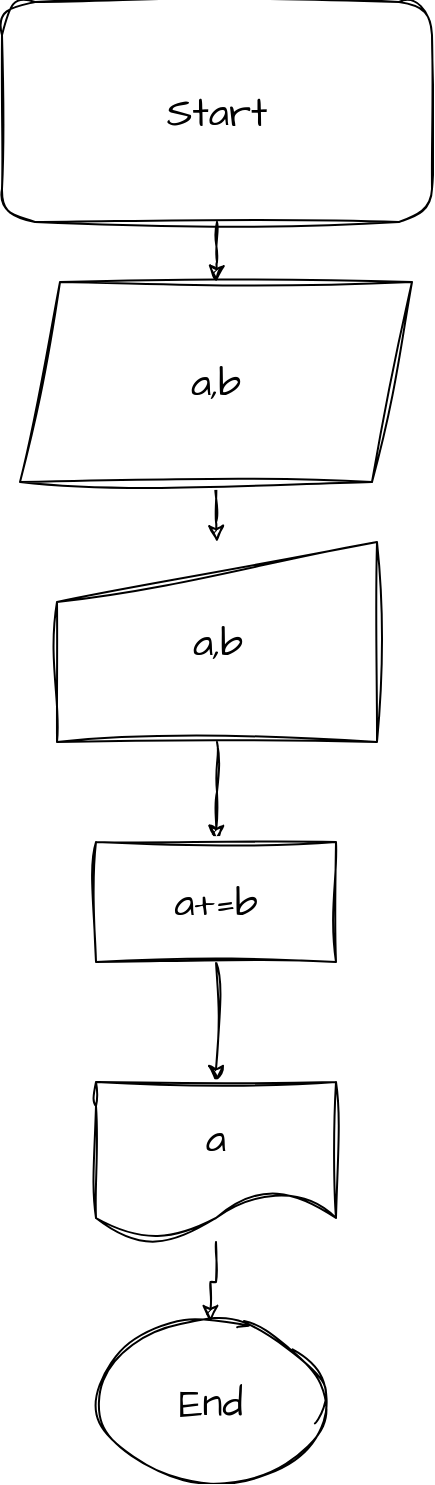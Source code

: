 <mxfile version="20.8.23" type="device"><diagram name="Page-1" id="GCuQ1Nrle9HjaigYTZJl"><mxGraphModel dx="1434" dy="796" grid="1" gridSize="10" guides="1" tooltips="1" connect="1" arrows="1" fold="1" page="1" pageScale="1" pageWidth="850" pageHeight="1100" math="0" shadow="0"><root><mxCell id="0"/><mxCell id="1" parent="0"/><mxCell id="TQbOf0w1pKnBxoXiSCs4-4" style="edgeStyle=orthogonalEdgeStyle;rounded=0;sketch=1;hachureGap=4;jiggle=2;curveFitting=1;orthogonalLoop=1;jettySize=auto;html=1;fontFamily=Architects Daughter;fontSource=https%3A%2F%2Ffonts.googleapis.com%2Fcss%3Ffamily%3DArchitects%2BDaughter;fontSize=16;" edge="1" parent="1" source="TQbOf0w1pKnBxoXiSCs4-1" target="TQbOf0w1pKnBxoXiSCs4-2"><mxGeometry relative="1" as="geometry"/></mxCell><mxCell id="TQbOf0w1pKnBxoXiSCs4-1" value="Start" style="rounded=1;whiteSpace=wrap;html=1;sketch=1;hachureGap=4;jiggle=2;curveFitting=1;fontFamily=Architects Daughter;fontSource=https%3A%2F%2Ffonts.googleapis.com%2Fcss%3Ffamily%3DArchitects%2BDaughter;fontSize=20;" vertex="1" parent="1"><mxGeometry x="318" y="10" width="215" height="110" as="geometry"/></mxCell><mxCell id="TQbOf0w1pKnBxoXiSCs4-7" style="edgeStyle=orthogonalEdgeStyle;rounded=0;sketch=1;hachureGap=4;jiggle=2;curveFitting=1;orthogonalLoop=1;jettySize=auto;html=1;fontFamily=Architects Daughter;fontSource=https%3A%2F%2Ffonts.googleapis.com%2Fcss%3Ffamily%3DArchitects%2BDaughter;fontSize=16;" edge="1" parent="1" source="TQbOf0w1pKnBxoXiSCs4-2" target="TQbOf0w1pKnBxoXiSCs4-5"><mxGeometry relative="1" as="geometry"/></mxCell><mxCell id="TQbOf0w1pKnBxoXiSCs4-2" value="a,b" style="shape=parallelogram;perimeter=parallelogramPerimeter;whiteSpace=wrap;html=1;fixedSize=1;sketch=1;hachureGap=4;jiggle=2;curveFitting=1;fontFamily=Architects Daughter;fontSource=https%3A%2F%2Ffonts.googleapis.com%2Fcss%3Ffamily%3DArchitects%2BDaughter;fontSize=20;" vertex="1" parent="1"><mxGeometry x="327" y="150" width="196" height="100" as="geometry"/></mxCell><mxCell id="TQbOf0w1pKnBxoXiSCs4-9" style="edgeStyle=orthogonalEdgeStyle;rounded=0;sketch=1;hachureGap=4;jiggle=2;curveFitting=1;orthogonalLoop=1;jettySize=auto;html=1;entryX=0.5;entryY=0;entryDx=0;entryDy=0;fontFamily=Architects Daughter;fontSource=https%3A%2F%2Ffonts.googleapis.com%2Fcss%3Ffamily%3DArchitects%2BDaughter;fontSize=16;" edge="1" parent="1" source="TQbOf0w1pKnBxoXiSCs4-5" target="TQbOf0w1pKnBxoXiSCs4-8"><mxGeometry relative="1" as="geometry"/></mxCell><mxCell id="TQbOf0w1pKnBxoXiSCs4-5" value="a,b" style="shape=manualInput;whiteSpace=wrap;html=1;sketch=1;hachureGap=4;jiggle=2;curveFitting=1;fontFamily=Architects Daughter;fontSource=https%3A%2F%2Ffonts.googleapis.com%2Fcss%3Ffamily%3DArchitects%2BDaughter;fontSize=20;" vertex="1" parent="1"><mxGeometry x="345.5" y="280" width="160" height="100" as="geometry"/></mxCell><mxCell id="TQbOf0w1pKnBxoXiSCs4-11" style="edgeStyle=orthogonalEdgeStyle;rounded=0;sketch=1;hachureGap=4;jiggle=2;curveFitting=1;orthogonalLoop=1;jettySize=auto;html=1;entryX=0.5;entryY=0;entryDx=0;entryDy=0;fontFamily=Architects Daughter;fontSource=https%3A%2F%2Ffonts.googleapis.com%2Fcss%3Ffamily%3DArchitects%2BDaughter;fontSize=16;" edge="1" parent="1" source="TQbOf0w1pKnBxoXiSCs4-8" target="TQbOf0w1pKnBxoXiSCs4-10"><mxGeometry relative="1" as="geometry"/></mxCell><mxCell id="TQbOf0w1pKnBxoXiSCs4-8" value="a+=b" style="rounded=0;whiteSpace=wrap;html=1;sketch=1;hachureGap=4;jiggle=2;curveFitting=1;fontFamily=Architects Daughter;fontSource=https%3A%2F%2Ffonts.googleapis.com%2Fcss%3Ffamily%3DArchitects%2BDaughter;fontSize=20;" vertex="1" parent="1"><mxGeometry x="365" y="430" width="120" height="60" as="geometry"/></mxCell><mxCell id="TQbOf0w1pKnBxoXiSCs4-13" style="edgeStyle=orthogonalEdgeStyle;rounded=0;sketch=1;hachureGap=4;jiggle=2;curveFitting=1;orthogonalLoop=1;jettySize=auto;html=1;fontFamily=Architects Daughter;fontSource=https%3A%2F%2Ffonts.googleapis.com%2Fcss%3Ffamily%3DArchitects%2BDaughter;fontSize=16;" edge="1" parent="1" source="TQbOf0w1pKnBxoXiSCs4-10" target="TQbOf0w1pKnBxoXiSCs4-12"><mxGeometry relative="1" as="geometry"/></mxCell><mxCell id="TQbOf0w1pKnBxoXiSCs4-10" value="a" style="shape=document;whiteSpace=wrap;html=1;boundedLbl=1;sketch=1;hachureGap=4;jiggle=2;curveFitting=1;fontFamily=Architects Daughter;fontSource=https%3A%2F%2Ffonts.googleapis.com%2Fcss%3Ffamily%3DArchitects%2BDaughter;fontSize=20;" vertex="1" parent="1"><mxGeometry x="365" y="550" width="120" height="80" as="geometry"/></mxCell><mxCell id="TQbOf0w1pKnBxoXiSCs4-12" value="End" style="ellipse;whiteSpace=wrap;html=1;fontSize=20;fontFamily=Architects Daughter;sketch=1;hachureGap=4;jiggle=2;curveFitting=1;fontSource=https%3A%2F%2Ffonts.googleapis.com%2Fcss%3Ffamily%3DArchitects%2BDaughter;" vertex="1" parent="1"><mxGeometry x="365" y="670" width="114.5" height="80" as="geometry"/></mxCell></root></mxGraphModel></diagram></mxfile>